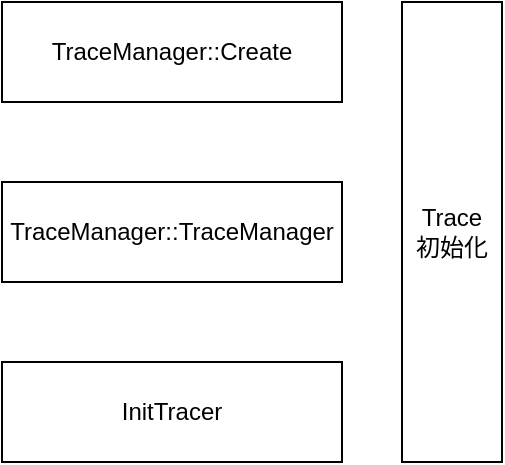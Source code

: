 <mxfile version="26.0.6">
  <diagram name="第 1 页" id="EpPXmLPkkomnz7rNQVSm">
    <mxGraphModel dx="1674" dy="772" grid="1" gridSize="10" guides="1" tooltips="1" connect="1" arrows="1" fold="1" page="1" pageScale="1" pageWidth="827" pageHeight="1169" math="0" shadow="0">
      <root>
        <mxCell id="0" />
        <mxCell id="1" parent="0" />
        <mxCell id="FnAUWs0G80Zd_X7ktiPO-1" value="TraceManager::Create" style="rounded=0;whiteSpace=wrap;html=1;" vertex="1" parent="1">
          <mxGeometry x="20" y="120" width="170" height="50" as="geometry" />
        </mxCell>
        <mxCell id="FnAUWs0G80Zd_X7ktiPO-2" value="TraceManager::TraceManager" style="rounded=0;whiteSpace=wrap;html=1;" vertex="1" parent="1">
          <mxGeometry x="20" y="210" width="170" height="50" as="geometry" />
        </mxCell>
        <mxCell id="FnAUWs0G80Zd_X7ktiPO-3" value="InitTracer" style="rounded=0;whiteSpace=wrap;html=1;" vertex="1" parent="1">
          <mxGeometry x="20" y="300" width="170" height="50" as="geometry" />
        </mxCell>
        <mxCell id="FnAUWs0G80Zd_X7ktiPO-4" value="Trace&lt;div&gt;初始化&lt;/div&gt;" style="rounded=0;whiteSpace=wrap;html=1;" vertex="1" parent="1">
          <mxGeometry x="220" y="120" width="50" height="230" as="geometry" />
        </mxCell>
      </root>
    </mxGraphModel>
  </diagram>
</mxfile>
